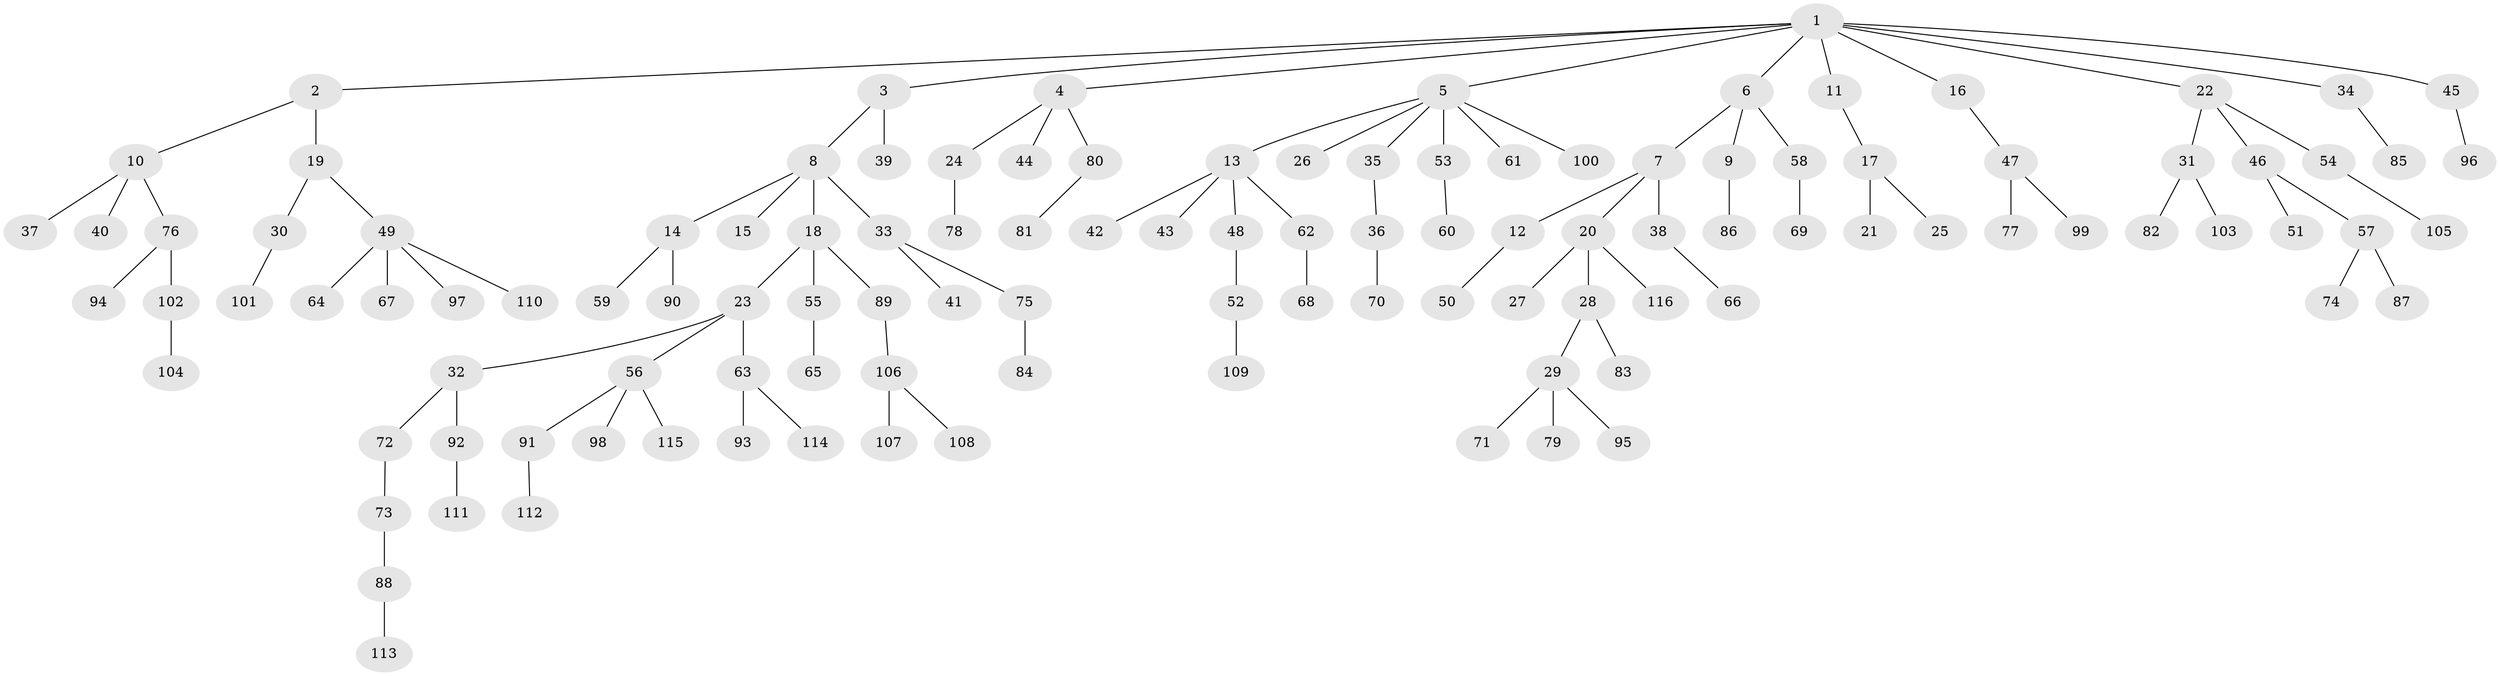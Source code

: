 // coarse degree distribution, {10: 0.013157894736842105, 4: 0.09210526315789473, 2: 0.11842105263157894, 3: 0.11842105263157894, 6: 0.013157894736842105, 1: 0.6052631578947368, 5: 0.039473684210526314}
// Generated by graph-tools (version 1.1) at 2025/52/02/27/25 19:52:11]
// undirected, 116 vertices, 115 edges
graph export_dot {
graph [start="1"]
  node [color=gray90,style=filled];
  1;
  2;
  3;
  4;
  5;
  6;
  7;
  8;
  9;
  10;
  11;
  12;
  13;
  14;
  15;
  16;
  17;
  18;
  19;
  20;
  21;
  22;
  23;
  24;
  25;
  26;
  27;
  28;
  29;
  30;
  31;
  32;
  33;
  34;
  35;
  36;
  37;
  38;
  39;
  40;
  41;
  42;
  43;
  44;
  45;
  46;
  47;
  48;
  49;
  50;
  51;
  52;
  53;
  54;
  55;
  56;
  57;
  58;
  59;
  60;
  61;
  62;
  63;
  64;
  65;
  66;
  67;
  68;
  69;
  70;
  71;
  72;
  73;
  74;
  75;
  76;
  77;
  78;
  79;
  80;
  81;
  82;
  83;
  84;
  85;
  86;
  87;
  88;
  89;
  90;
  91;
  92;
  93;
  94;
  95;
  96;
  97;
  98;
  99;
  100;
  101;
  102;
  103;
  104;
  105;
  106;
  107;
  108;
  109;
  110;
  111;
  112;
  113;
  114;
  115;
  116;
  1 -- 2;
  1 -- 3;
  1 -- 4;
  1 -- 5;
  1 -- 6;
  1 -- 11;
  1 -- 16;
  1 -- 22;
  1 -- 34;
  1 -- 45;
  2 -- 10;
  2 -- 19;
  3 -- 8;
  3 -- 39;
  4 -- 24;
  4 -- 44;
  4 -- 80;
  5 -- 13;
  5 -- 26;
  5 -- 35;
  5 -- 53;
  5 -- 61;
  5 -- 100;
  6 -- 7;
  6 -- 9;
  6 -- 58;
  7 -- 12;
  7 -- 20;
  7 -- 38;
  8 -- 14;
  8 -- 15;
  8 -- 18;
  8 -- 33;
  9 -- 86;
  10 -- 37;
  10 -- 40;
  10 -- 76;
  11 -- 17;
  12 -- 50;
  13 -- 42;
  13 -- 43;
  13 -- 48;
  13 -- 62;
  14 -- 59;
  14 -- 90;
  16 -- 47;
  17 -- 21;
  17 -- 25;
  18 -- 23;
  18 -- 55;
  18 -- 89;
  19 -- 30;
  19 -- 49;
  20 -- 27;
  20 -- 28;
  20 -- 116;
  22 -- 31;
  22 -- 46;
  22 -- 54;
  23 -- 32;
  23 -- 56;
  23 -- 63;
  24 -- 78;
  28 -- 29;
  28 -- 83;
  29 -- 71;
  29 -- 79;
  29 -- 95;
  30 -- 101;
  31 -- 82;
  31 -- 103;
  32 -- 72;
  32 -- 92;
  33 -- 41;
  33 -- 75;
  34 -- 85;
  35 -- 36;
  36 -- 70;
  38 -- 66;
  45 -- 96;
  46 -- 51;
  46 -- 57;
  47 -- 77;
  47 -- 99;
  48 -- 52;
  49 -- 64;
  49 -- 67;
  49 -- 97;
  49 -- 110;
  52 -- 109;
  53 -- 60;
  54 -- 105;
  55 -- 65;
  56 -- 91;
  56 -- 98;
  56 -- 115;
  57 -- 74;
  57 -- 87;
  58 -- 69;
  62 -- 68;
  63 -- 93;
  63 -- 114;
  72 -- 73;
  73 -- 88;
  75 -- 84;
  76 -- 94;
  76 -- 102;
  80 -- 81;
  88 -- 113;
  89 -- 106;
  91 -- 112;
  92 -- 111;
  102 -- 104;
  106 -- 107;
  106 -- 108;
}
